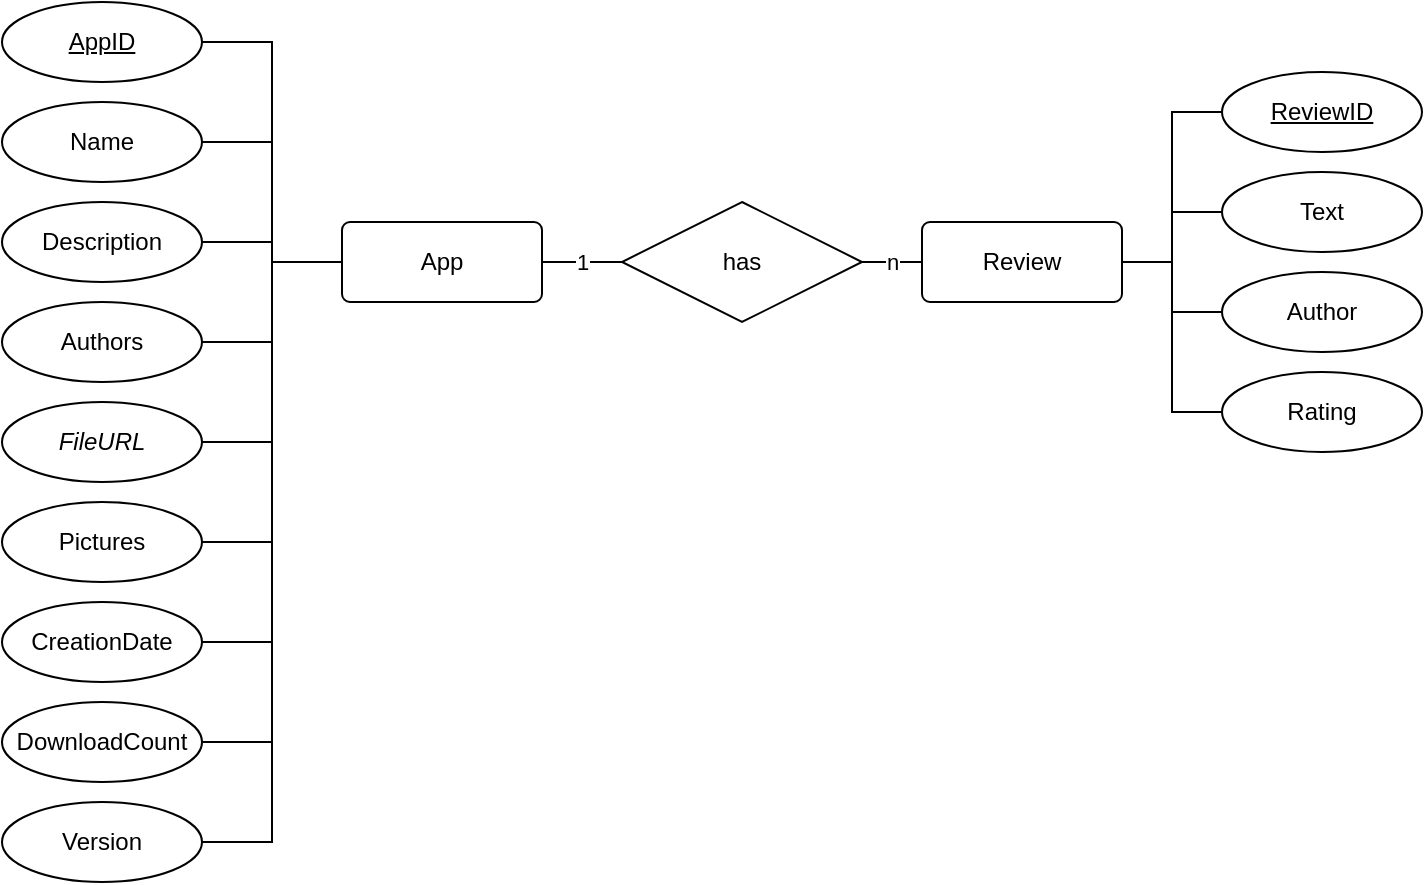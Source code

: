 <mxfile version="17.2.4" type="device"><diagram id="IWjxsFUuB0PpvWsoYFOh" name="Seite-1"><mxGraphModel dx="760" dy="591" grid="1" gridSize="10" guides="1" tooltips="1" connect="1" arrows="1" fold="1" page="1" pageScale="1" pageWidth="827" pageHeight="1169" math="0" shadow="0"><root><mxCell id="0"/><mxCell id="1" parent="0"/><mxCell id="EVVD2l6V-LSrYNVLJscD-46" value="1" style="edgeStyle=orthogonalEdgeStyle;rounded=0;orthogonalLoop=1;jettySize=auto;html=1;entryX=0;entryY=0.5;entryDx=0;entryDy=0;endArrow=none;endFill=0;" parent="1" source="EVVD2l6V-LSrYNVLJscD-20" target="EVVD2l6V-LSrYNVLJscD-44" edge="1"><mxGeometry relative="1" as="geometry"/></mxCell><mxCell id="EVVD2l6V-LSrYNVLJscD-20" value="App" style="rounded=1;arcSize=10;whiteSpace=wrap;html=1;align=center;" parent="1" vertex="1"><mxGeometry x="230" y="170" width="100" height="40" as="geometry"/></mxCell><mxCell id="EVVD2l6V-LSrYNVLJscD-29" style="edgeStyle=orthogonalEdgeStyle;rounded=0;orthogonalLoop=1;jettySize=auto;html=1;entryX=0;entryY=0.5;entryDx=0;entryDy=0;endArrow=none;endFill=0;" parent="1" source="EVVD2l6V-LSrYNVLJscD-21" target="EVVD2l6V-LSrYNVLJscD-20" edge="1"><mxGeometry relative="1" as="geometry"/></mxCell><mxCell id="EVVD2l6V-LSrYNVLJscD-21" value="AppID" style="ellipse;whiteSpace=wrap;html=1;align=center;fontStyle=4;" parent="1" vertex="1"><mxGeometry x="60" y="60" width="100" height="40" as="geometry"/></mxCell><mxCell id="EVVD2l6V-LSrYNVLJscD-30" style="edgeStyle=orthogonalEdgeStyle;rounded=0;orthogonalLoop=1;jettySize=auto;html=1;endArrow=none;endFill=0;entryX=0;entryY=0.5;entryDx=0;entryDy=0;" parent="1" source="EVVD2l6V-LSrYNVLJscD-22" target="EVVD2l6V-LSrYNVLJscD-20" edge="1"><mxGeometry relative="1" as="geometry"/></mxCell><mxCell id="EVVD2l6V-LSrYNVLJscD-22" value="Name" style="ellipse;whiteSpace=wrap;html=1;align=center;" parent="1" vertex="1"><mxGeometry x="60" y="110" width="100" height="40" as="geometry"/></mxCell><mxCell id="EVVD2l6V-LSrYNVLJscD-31" style="edgeStyle=orthogonalEdgeStyle;rounded=0;orthogonalLoop=1;jettySize=auto;html=1;entryX=0;entryY=0.5;entryDx=0;entryDy=0;endArrow=none;endFill=0;" parent="1" source="EVVD2l6V-LSrYNVLJscD-23" target="EVVD2l6V-LSrYNVLJscD-20" edge="1"><mxGeometry relative="1" as="geometry"/></mxCell><mxCell id="EVVD2l6V-LSrYNVLJscD-23" value="Description" style="ellipse;whiteSpace=wrap;html=1;align=center;" parent="1" vertex="1"><mxGeometry x="60" y="160" width="100" height="40" as="geometry"/></mxCell><mxCell id="EVVD2l6V-LSrYNVLJscD-32" style="edgeStyle=orthogonalEdgeStyle;rounded=0;orthogonalLoop=1;jettySize=auto;html=1;entryX=0;entryY=0.5;entryDx=0;entryDy=0;endArrow=none;endFill=0;" parent="1" source="EVVD2l6V-LSrYNVLJscD-24" target="EVVD2l6V-LSrYNVLJscD-20" edge="1"><mxGeometry relative="1" as="geometry"/></mxCell><mxCell id="EVVD2l6V-LSrYNVLJscD-24" value="Authors" style="ellipse;whiteSpace=wrap;html=1;align=center;" parent="1" vertex="1"><mxGeometry x="60" y="210" width="100" height="40" as="geometry"/></mxCell><mxCell id="EVVD2l6V-LSrYNVLJscD-33" style="edgeStyle=orthogonalEdgeStyle;rounded=0;orthogonalLoop=1;jettySize=auto;html=1;entryX=0;entryY=0.5;entryDx=0;entryDy=0;endArrow=none;endFill=0;" parent="1" source="EVVD2l6V-LSrYNVLJscD-25" target="EVVD2l6V-LSrYNVLJscD-20" edge="1"><mxGeometry relative="1" as="geometry"/></mxCell><mxCell id="EVVD2l6V-LSrYNVLJscD-25" value="&lt;i&gt;FileURL&lt;/i&gt;" style="ellipse;whiteSpace=wrap;html=1;align=center;" parent="1" vertex="1"><mxGeometry x="60" y="260" width="100" height="40" as="geometry"/></mxCell><mxCell id="EVVD2l6V-LSrYNVLJscD-34" style="edgeStyle=orthogonalEdgeStyle;rounded=0;orthogonalLoop=1;jettySize=auto;html=1;entryX=0;entryY=0.5;entryDx=0;entryDy=0;endArrow=none;endFill=0;" parent="1" source="EVVD2l6V-LSrYNVLJscD-26" target="EVVD2l6V-LSrYNVLJscD-20" edge="1"><mxGeometry relative="1" as="geometry"/></mxCell><mxCell id="EVVD2l6V-LSrYNVLJscD-26" value="Pictures" style="ellipse;whiteSpace=wrap;html=1;align=center;" parent="1" vertex="1"><mxGeometry x="60" y="310" width="100" height="40" as="geometry"/></mxCell><mxCell id="EVVD2l6V-LSrYNVLJscD-45" value="n" style="edgeStyle=orthogonalEdgeStyle;rounded=0;orthogonalLoop=1;jettySize=auto;html=1;entryX=1;entryY=0.5;entryDx=0;entryDy=0;endArrow=none;endFill=0;" parent="1" source="EVVD2l6V-LSrYNVLJscD-35" target="EVVD2l6V-LSrYNVLJscD-44" edge="1"><mxGeometry relative="1" as="geometry"/></mxCell><mxCell id="EVVD2l6V-LSrYNVLJscD-35" value="Review" style="rounded=1;arcSize=10;whiteSpace=wrap;html=1;align=center;" parent="1" vertex="1"><mxGeometry x="520" y="170" width="100" height="40" as="geometry"/></mxCell><mxCell id="EVVD2l6V-LSrYNVLJscD-40" style="edgeStyle=orthogonalEdgeStyle;rounded=0;orthogonalLoop=1;jettySize=auto;html=1;entryX=1;entryY=0.5;entryDx=0;entryDy=0;endArrow=none;endFill=0;" parent="1" source="EVVD2l6V-LSrYNVLJscD-36" target="EVVD2l6V-LSrYNVLJscD-35" edge="1"><mxGeometry relative="1" as="geometry"/></mxCell><mxCell id="EVVD2l6V-LSrYNVLJscD-36" value="ReviewID" style="ellipse;whiteSpace=wrap;html=1;align=center;fontStyle=4;" parent="1" vertex="1"><mxGeometry x="670" y="95" width="100" height="40" as="geometry"/></mxCell><mxCell id="EVVD2l6V-LSrYNVLJscD-41" style="edgeStyle=orthogonalEdgeStyle;rounded=0;orthogonalLoop=1;jettySize=auto;html=1;entryX=1;entryY=0.5;entryDx=0;entryDy=0;endArrow=none;endFill=0;" parent="1" source="EVVD2l6V-LSrYNVLJscD-37" target="EVVD2l6V-LSrYNVLJscD-35" edge="1"><mxGeometry relative="1" as="geometry"/></mxCell><mxCell id="EVVD2l6V-LSrYNVLJscD-37" value="Text" style="ellipse;whiteSpace=wrap;html=1;align=center;" parent="1" vertex="1"><mxGeometry x="670" y="145" width="100" height="40" as="geometry"/></mxCell><mxCell id="EVVD2l6V-LSrYNVLJscD-42" style="edgeStyle=orthogonalEdgeStyle;rounded=0;orthogonalLoop=1;jettySize=auto;html=1;entryX=1;entryY=0.5;entryDx=0;entryDy=0;endArrow=none;endFill=0;" parent="1" source="EVVD2l6V-LSrYNVLJscD-38" target="EVVD2l6V-LSrYNVLJscD-35" edge="1"><mxGeometry relative="1" as="geometry"/></mxCell><mxCell id="EVVD2l6V-LSrYNVLJscD-38" value="Author" style="ellipse;whiteSpace=wrap;html=1;align=center;" parent="1" vertex="1"><mxGeometry x="670" y="195" width="100" height="40" as="geometry"/></mxCell><mxCell id="EVVD2l6V-LSrYNVLJscD-43" style="edgeStyle=orthogonalEdgeStyle;rounded=0;orthogonalLoop=1;jettySize=auto;html=1;entryX=1;entryY=0.5;entryDx=0;entryDy=0;endArrow=none;endFill=0;" parent="1" source="EVVD2l6V-LSrYNVLJscD-39" target="EVVD2l6V-LSrYNVLJscD-35" edge="1"><mxGeometry relative="1" as="geometry"/></mxCell><mxCell id="EVVD2l6V-LSrYNVLJscD-39" value="Rating" style="ellipse;whiteSpace=wrap;html=1;align=center;" parent="1" vertex="1"><mxGeometry x="670" y="245" width="100" height="40" as="geometry"/></mxCell><mxCell id="EVVD2l6V-LSrYNVLJscD-44" value="has" style="shape=rhombus;perimeter=rhombusPerimeter;whiteSpace=wrap;html=1;align=center;" parent="1" vertex="1"><mxGeometry x="370" y="160" width="120" height="60" as="geometry"/></mxCell><mxCell id="A26LAk8KejaixJTI7q8s-4" style="edgeStyle=orthogonalEdgeStyle;rounded=0;orthogonalLoop=1;jettySize=auto;html=1;entryX=0;entryY=0.5;entryDx=0;entryDy=0;endArrow=none;endFill=0;" edge="1" parent="1" source="A26LAk8KejaixJTI7q8s-1" target="EVVD2l6V-LSrYNVLJscD-20"><mxGeometry relative="1" as="geometry"/></mxCell><mxCell id="A26LAk8KejaixJTI7q8s-1" value="CreationDate" style="ellipse;whiteSpace=wrap;html=1;align=center;" vertex="1" parent="1"><mxGeometry x="60" y="360" width="100" height="40" as="geometry"/></mxCell><mxCell id="A26LAk8KejaixJTI7q8s-5" style="edgeStyle=orthogonalEdgeStyle;rounded=0;orthogonalLoop=1;jettySize=auto;html=1;entryX=0;entryY=0.5;entryDx=0;entryDy=0;endArrow=none;endFill=0;" edge="1" parent="1" source="A26LAk8KejaixJTI7q8s-2" target="EVVD2l6V-LSrYNVLJscD-20"><mxGeometry relative="1" as="geometry"/></mxCell><mxCell id="A26LAk8KejaixJTI7q8s-2" value="DownloadCount" style="ellipse;whiteSpace=wrap;html=1;align=center;" vertex="1" parent="1"><mxGeometry x="60" y="410" width="100" height="40" as="geometry"/></mxCell><mxCell id="A26LAk8KejaixJTI7q8s-6" style="edgeStyle=orthogonalEdgeStyle;rounded=0;orthogonalLoop=1;jettySize=auto;html=1;entryX=0;entryY=0.5;entryDx=0;entryDy=0;endArrow=none;endFill=0;" edge="1" parent="1" source="A26LAk8KejaixJTI7q8s-3" target="EVVD2l6V-LSrYNVLJscD-20"><mxGeometry relative="1" as="geometry"/></mxCell><mxCell id="A26LAk8KejaixJTI7q8s-3" value="Version" style="ellipse;whiteSpace=wrap;html=1;align=center;" vertex="1" parent="1"><mxGeometry x="60" y="460" width="100" height="40" as="geometry"/></mxCell></root></mxGraphModel></diagram></mxfile>
